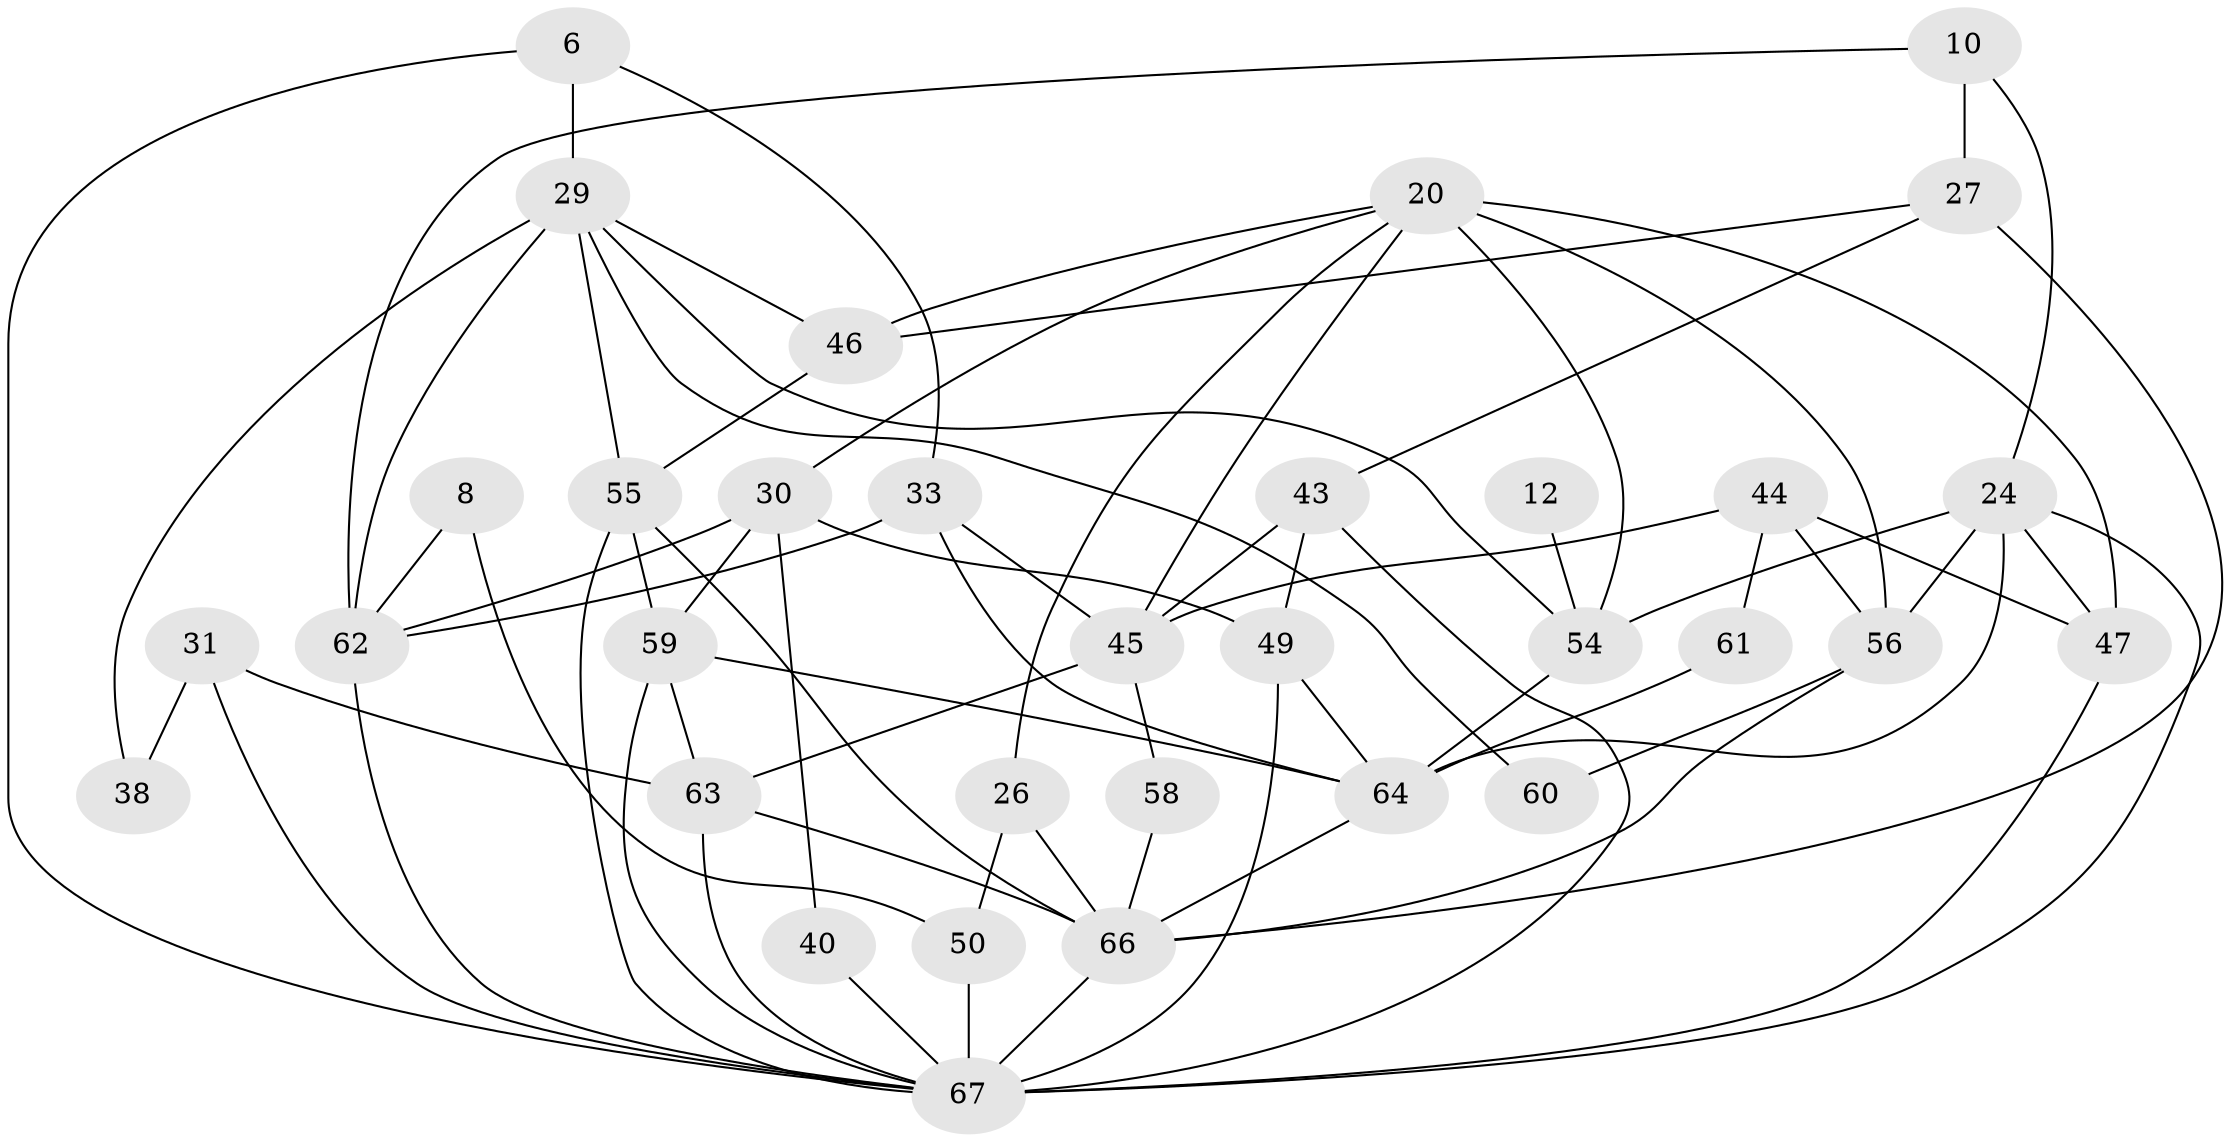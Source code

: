 // original degree distribution, {3: 0.208955223880597, 4: 0.29850746268656714, 5: 0.2537313432835821, 2: 0.14925373134328357, 8: 0.014925373134328358, 7: 0.04477611940298507, 6: 0.029850746268656716}
// Generated by graph-tools (version 1.1) at 2025/50/03/09/25 04:50:22]
// undirected, 33 vertices, 73 edges
graph export_dot {
graph [start="1"]
  node [color=gray90,style=filled];
  6;
  8;
  10;
  12;
  20 [super="+7"];
  24;
  26;
  27 [super="+11"];
  29 [super="+4"];
  30;
  31;
  33 [super="+16"];
  38;
  40;
  43 [super="+21"];
  44;
  45 [super="+13"];
  46 [super="+19"];
  47;
  49 [super="+17"];
  50 [super="+14"];
  54 [super="+2+48"];
  55 [super="+22+53"];
  56 [super="+42"];
  58;
  59 [super="+1+34"];
  60;
  61;
  62 [super="+25+51"];
  63;
  64 [super="+32+57+41"];
  66 [super="+37+28+52"];
  67 [super="+35+65+36"];
  6 -- 29;
  6 -- 33;
  6 -- 67;
  8 -- 50;
  8 -- 62;
  10 -- 27;
  10 -- 24;
  10 -- 62;
  12 -- 54 [weight=2];
  20 -- 45;
  20 -- 30;
  20 -- 54 [weight=2];
  20 -- 56;
  20 -- 26;
  20 -- 47;
  20 -- 46;
  24 -- 47;
  24 -- 67 [weight=2];
  24 -- 54 [weight=2];
  24 -- 56;
  24 -- 64;
  26 -- 50;
  26 -- 66;
  27 -- 43 [weight=2];
  27 -- 46;
  27 -- 66;
  29 -- 38;
  29 -- 60;
  29 -- 62 [weight=2];
  29 -- 54;
  29 -- 46;
  29 -- 55;
  30 -- 62;
  30 -- 40;
  30 -- 49;
  30 -- 59;
  31 -- 63;
  31 -- 38;
  31 -- 67 [weight=2];
  33 -- 45;
  33 -- 62 [weight=2];
  33 -- 64 [weight=3];
  40 -- 67;
  43 -- 45;
  43 -- 49 [weight=2];
  43 -- 67;
  44 -- 45 [weight=2];
  44 -- 47;
  44 -- 56 [weight=2];
  44 -- 61;
  45 -- 63;
  45 -- 58;
  46 -- 55 [weight=2];
  47 -- 67;
  49 -- 67 [weight=2];
  49 -- 64;
  50 -- 67 [weight=5];
  54 -- 64;
  55 -- 66 [weight=2];
  55 -- 67;
  55 -- 59;
  56 -- 60;
  56 -- 66;
  58 -- 66;
  59 -- 63;
  59 -- 64;
  59 -- 67 [weight=2];
  61 -- 64;
  62 -- 67;
  63 -- 66;
  63 -- 67;
  64 -- 66 [weight=2];
  66 -- 67 [weight=5];
}
